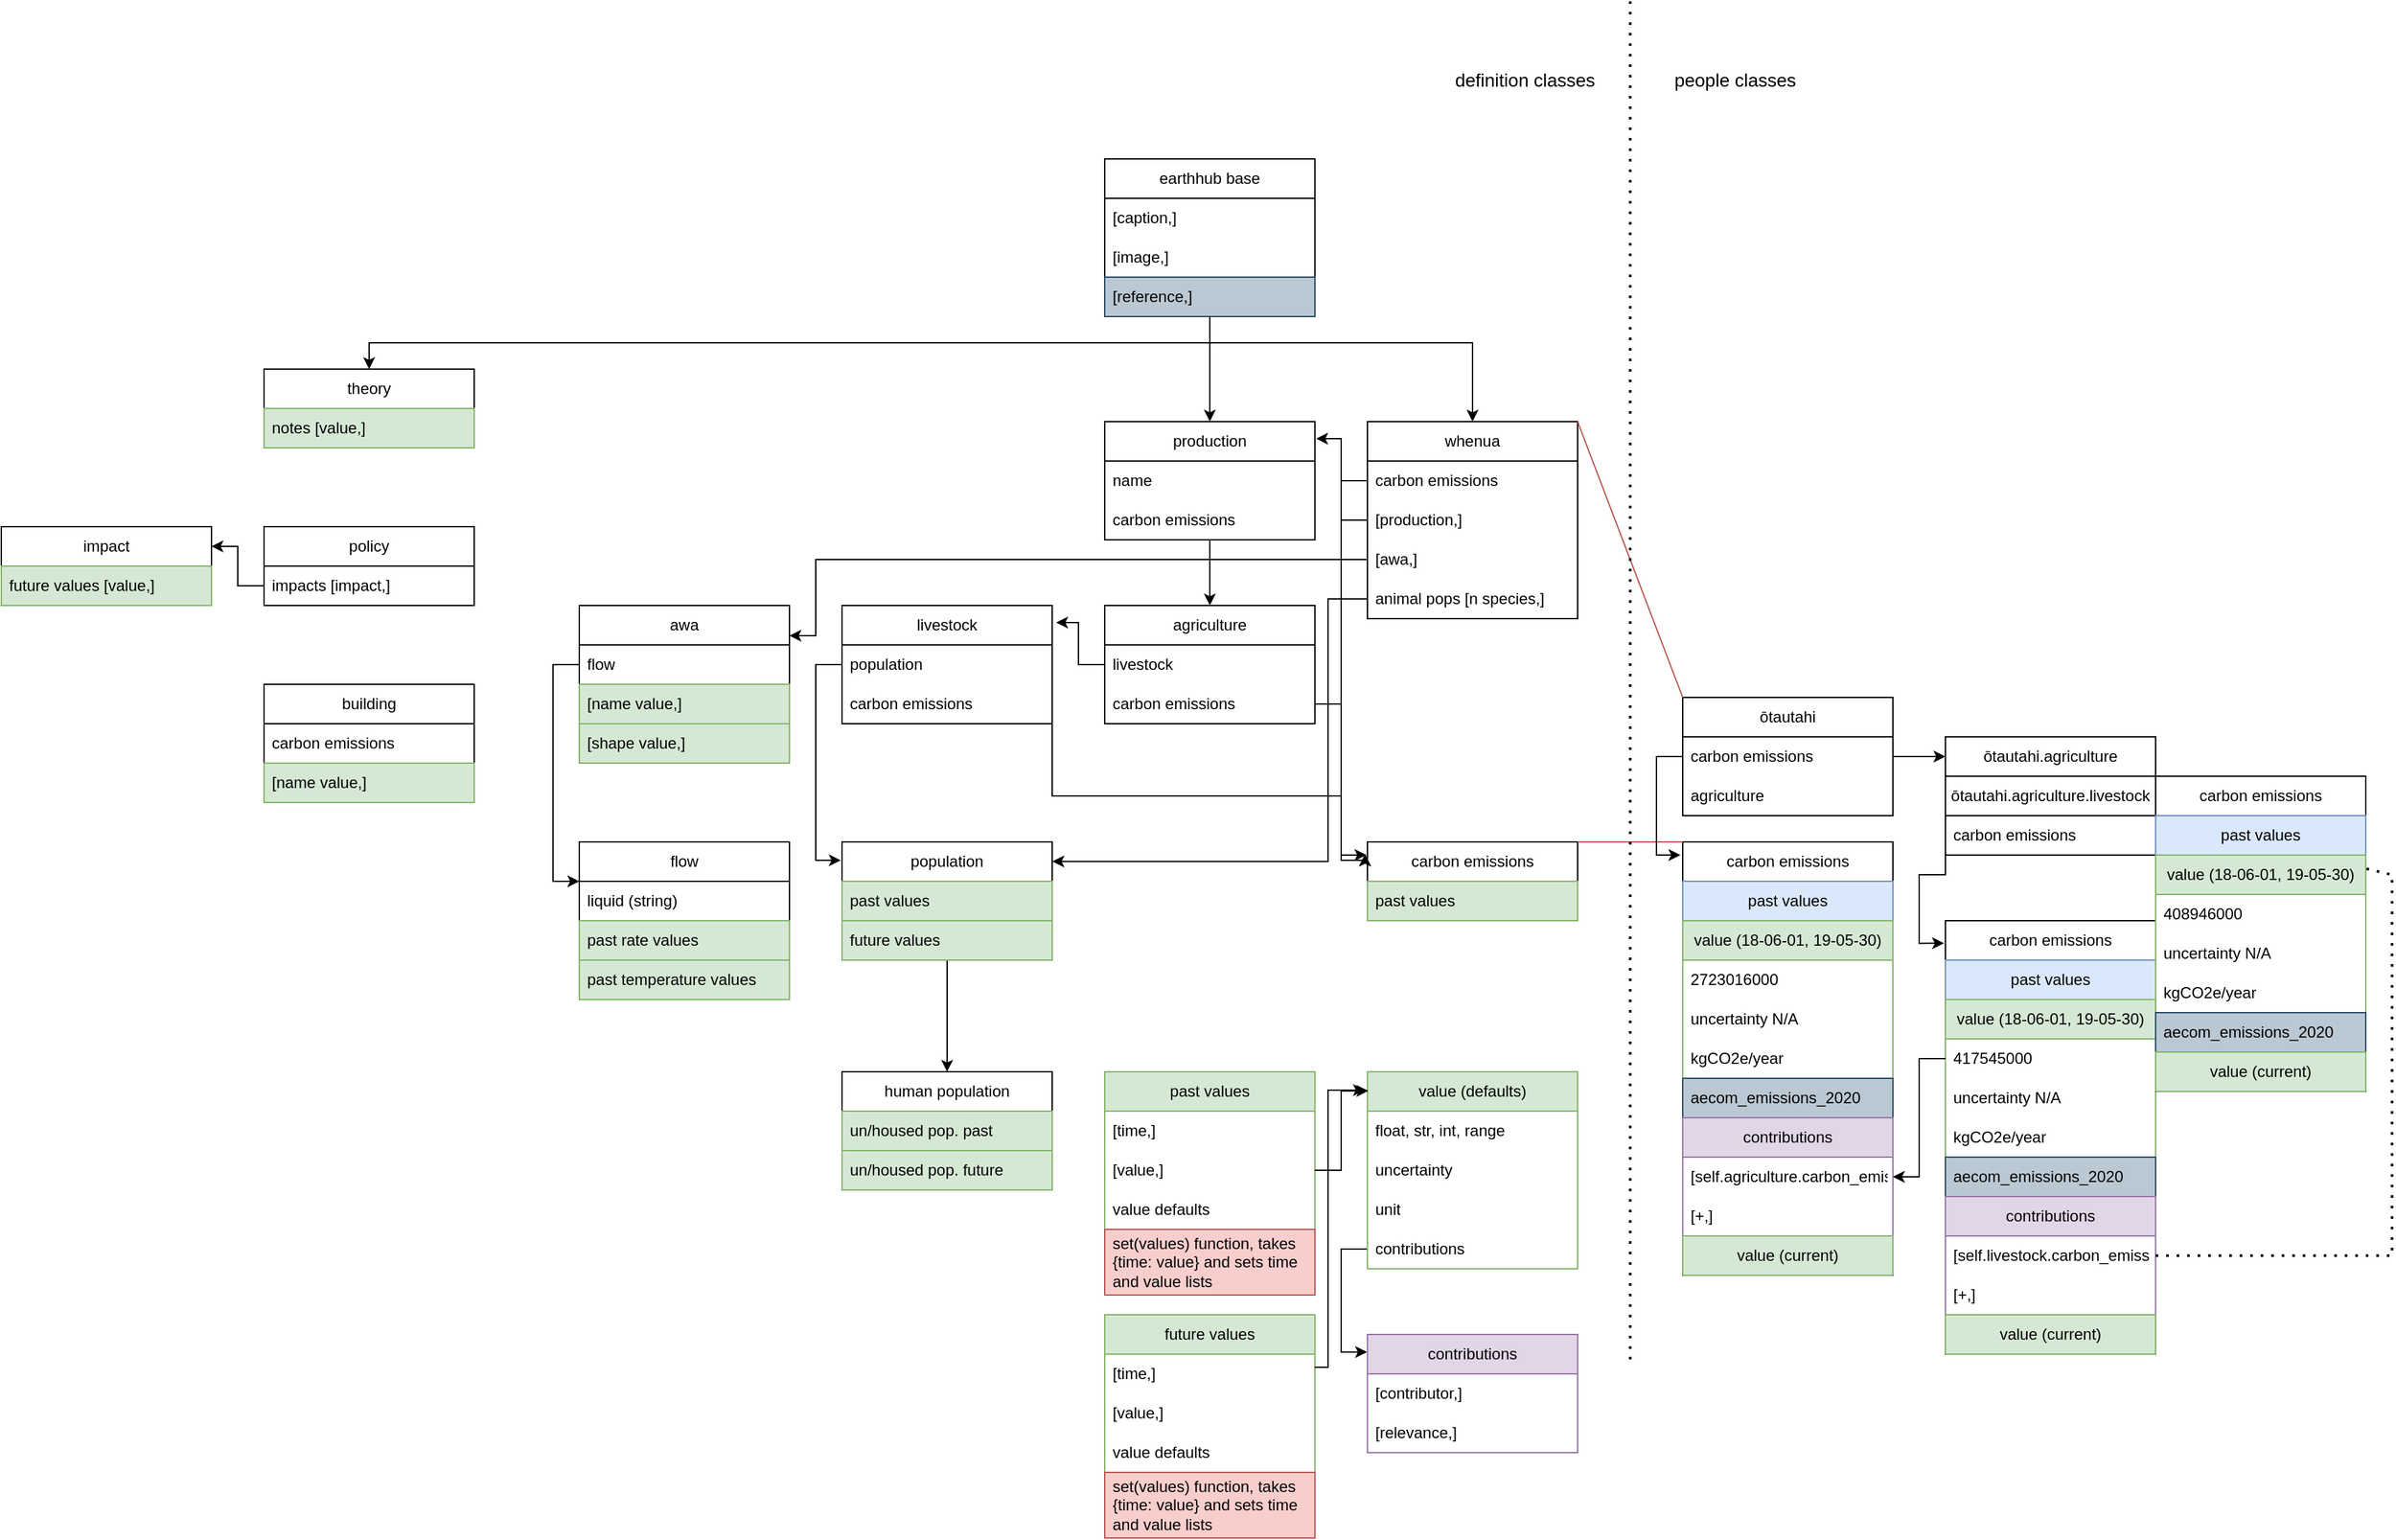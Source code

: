 <mxfile version="21.3.2" type="github">
  <diagram name="Page-1" id="Gqx0jnc86FSgOlrBjDuB">
    <mxGraphModel dx="3088" dy="1969" grid="1" gridSize="10" guides="1" tooltips="1" connect="1" arrows="1" fold="1" page="1" pageScale="1" pageWidth="827" pageHeight="1169" math="0" shadow="0">
      <root>
        <mxCell id="0" />
        <mxCell id="1" parent="0" />
        <mxCell id="dRDU-XyVikj08WUHgWxb-12" style="edgeStyle=orthogonalEdgeStyle;rounded=0;orthogonalLoop=1;jettySize=auto;html=1;entryX=-0.005;entryY=0.166;entryDx=0;entryDy=0;entryPerimeter=0;" parent="1" source="dRDU-XyVikj08WUHgWxb-4" target="dRDU-XyVikj08WUHgWxb-13" edge="1">
          <mxGeometry relative="1" as="geometry">
            <mxPoint x="280" y="120.0" as="targetPoint" />
          </mxGeometry>
        </mxCell>
        <mxCell id="dRDU-XyVikj08WUHgWxb-1" value="whenua" style="swimlane;fontStyle=0;childLayout=stackLayout;horizontal=1;startSize=30;horizontalStack=0;resizeParent=1;resizeParentMax=0;resizeLast=0;collapsible=1;marginBottom=0;whiteSpace=wrap;html=1;rounded=0;" parent="1" vertex="1">
          <mxGeometry x="200" y="-200" width="160" height="150" as="geometry">
            <mxRectangle x="200" y="40" width="80" height="30" as="alternateBounds" />
          </mxGeometry>
        </mxCell>
        <mxCell id="dRDU-XyVikj08WUHgWxb-4" value="carbon emissions" style="text;strokeColor=none;fillColor=none;align=left;verticalAlign=middle;spacingLeft=4;spacingRight=4;overflow=hidden;points=[[0,0.5],[1,0.5]];portConstraint=eastwest;rotatable=0;whiteSpace=wrap;html=1;rounded=0;" parent="dRDU-XyVikj08WUHgWxb-1" vertex="1">
          <mxGeometry y="30" width="160" height="30" as="geometry" />
        </mxCell>
        <mxCell id="dRDU-XyVikj08WUHgWxb-67" value="[production,]" style="text;strokeColor=none;fillColor=none;align=left;verticalAlign=middle;spacingLeft=4;spacingRight=4;overflow=hidden;points=[[0,0.5],[1,0.5]];portConstraint=eastwest;rotatable=0;whiteSpace=wrap;html=1;rounded=0;" parent="dRDU-XyVikj08WUHgWxb-1" vertex="1">
          <mxGeometry y="60" width="160" height="30" as="geometry" />
        </mxCell>
        <mxCell id="dRDU-XyVikj08WUHgWxb-147" value="[awa,]" style="text;strokeColor=none;fillColor=none;align=left;verticalAlign=middle;spacingLeft=4;spacingRight=4;overflow=hidden;points=[[0,0.5],[1,0.5]];portConstraint=eastwest;rotatable=0;whiteSpace=wrap;html=1;rounded=0;" parent="dRDU-XyVikj08WUHgWxb-1" vertex="1">
          <mxGeometry y="90" width="160" height="30" as="geometry" />
        </mxCell>
        <mxCell id="dRDU-XyVikj08WUHgWxb-169" value="animal pops [n species,]" style="text;strokeColor=none;fillColor=none;align=left;verticalAlign=middle;spacingLeft=4;spacingRight=4;overflow=hidden;points=[[0,0.5],[1,0.5]];portConstraint=eastwest;rotatable=0;whiteSpace=wrap;html=1;rounded=0;" parent="dRDU-XyVikj08WUHgWxb-1" vertex="1">
          <mxGeometry y="120" width="160" height="30" as="geometry" />
        </mxCell>
        <mxCell id="dRDU-XyVikj08WUHgWxb-6" value="ōtautahi&lt;br&gt;" style="swimlane;fontStyle=0;childLayout=stackLayout;horizontal=1;startSize=30;horizontalStack=0;resizeParent=1;resizeParentMax=0;resizeLast=0;collapsible=1;marginBottom=0;whiteSpace=wrap;html=1;rounded=0;" parent="1" vertex="1">
          <mxGeometry x="440" y="10" width="160" height="90" as="geometry">
            <mxRectangle x="400" y="40" width="160" height="30" as="alternateBounds" />
          </mxGeometry>
        </mxCell>
        <mxCell id="dRDU-XyVikj08WUHgWxb-7" value="carbon emissions" style="text;strokeColor=none;fillColor=none;align=left;verticalAlign=middle;spacingLeft=4;spacingRight=4;overflow=hidden;points=[[0,0.5],[1,0.5]];portConstraint=eastwest;rotatable=0;whiteSpace=wrap;html=1;rounded=0;" parent="dRDU-XyVikj08WUHgWxb-6" vertex="1">
          <mxGeometry y="30" width="160" height="30" as="geometry" />
        </mxCell>
        <mxCell id="dRDU-XyVikj08WUHgWxb-70" value="agriculture" style="text;strokeColor=none;fillColor=none;align=left;verticalAlign=middle;spacingLeft=4;spacingRight=4;overflow=hidden;points=[[0,0.5],[1,0.5]];portConstraint=eastwest;rotatable=0;whiteSpace=wrap;html=1;rounded=0;" parent="dRDU-XyVikj08WUHgWxb-6" vertex="1">
          <mxGeometry y="60" width="160" height="30" as="geometry" />
        </mxCell>
        <mxCell id="dRDU-XyVikj08WUHgWxb-13" value="carbon emissions" style="swimlane;fontStyle=0;childLayout=stackLayout;horizontal=1;startSize=30;horizontalStack=0;resizeParent=1;resizeParentMax=0;resizeLast=0;collapsible=1;marginBottom=0;whiteSpace=wrap;html=1;rounded=0;" parent="1" vertex="1">
          <mxGeometry x="200" y="120" width="160" height="60" as="geometry">
            <mxRectangle x="400" y="40" width="80" height="30" as="alternateBounds" />
          </mxGeometry>
        </mxCell>
        <mxCell id="dRDU-XyVikj08WUHgWxb-39" value="past values" style="text;strokeColor=#82b366;fillColor=#d5e8d4;align=left;verticalAlign=middle;spacingLeft=4;spacingRight=4;overflow=hidden;points=[[0,0.5],[1,0.5]];portConstraint=eastwest;rotatable=0;whiteSpace=wrap;html=1;rounded=0;" parent="dRDU-XyVikj08WUHgWxb-13" vertex="1">
          <mxGeometry y="30" width="160" height="30" as="geometry" />
        </mxCell>
        <mxCell id="dRDU-XyVikj08WUHgWxb-15" value="carbon emissions" style="swimlane;fontStyle=0;childLayout=stackLayout;horizontal=1;startSize=30;horizontalStack=0;resizeParent=1;resizeParentMax=0;resizeLast=0;collapsible=1;marginBottom=0;whiteSpace=wrap;html=1;rounded=0;" parent="1" vertex="1">
          <mxGeometry x="440" y="120" width="160" height="330" as="geometry">
            <mxRectangle x="400" y="120" width="160" height="30" as="alternateBounds" />
          </mxGeometry>
        </mxCell>
        <mxCell id="dRDU-XyVikj08WUHgWxb-42" value="past values" style="swimlane;fontStyle=0;childLayout=stackLayout;horizontal=1;startSize=30;horizontalStack=0;resizeParent=1;resizeParentMax=0;resizeLast=0;collapsible=1;marginBottom=0;whiteSpace=wrap;html=1;fillColor=#dae8fc;strokeColor=#6c8ebf;rounded=0;" parent="dRDU-XyVikj08WUHgWxb-15" vertex="1">
          <mxGeometry y="30" width="160" height="270" as="geometry">
            <mxRectangle y="30" width="160" height="30" as="alternateBounds" />
          </mxGeometry>
        </mxCell>
        <mxCell id="dRDU-XyVikj08WUHgWxb-50" value="value (18-06-01, 19-05-30)" style="swimlane;fontStyle=0;childLayout=stackLayout;horizontal=1;startSize=30;horizontalStack=0;resizeParent=1;resizeParentMax=0;resizeLast=0;collapsible=1;marginBottom=0;whiteSpace=wrap;html=1;fillColor=#d5e8d4;strokeColor=#82b366;rounded=0;" parent="dRDU-XyVikj08WUHgWxb-42" vertex="1">
          <mxGeometry y="30" width="160" height="240" as="geometry">
            <mxRectangle x="400" y="40" width="80" height="30" as="alternateBounds" />
          </mxGeometry>
        </mxCell>
        <mxCell id="dRDU-XyVikj08WUHgWxb-51" value="2723016000" style="text;strokeColor=none;fillColor=none;align=left;verticalAlign=middle;spacingLeft=4;spacingRight=4;overflow=hidden;points=[[0,0.5],[1,0.5]];portConstraint=eastwest;rotatable=0;whiteSpace=wrap;html=1;rounded=0;" parent="dRDU-XyVikj08WUHgWxb-50" vertex="1">
          <mxGeometry y="30" width="160" height="30" as="geometry" />
        </mxCell>
        <mxCell id="dRDU-XyVikj08WUHgWxb-52" value="uncertainty N/A" style="text;strokeColor=none;fillColor=none;align=left;verticalAlign=middle;spacingLeft=4;spacingRight=4;overflow=hidden;points=[[0,0.5],[1,0.5]];portConstraint=eastwest;rotatable=0;whiteSpace=wrap;html=1;rounded=0;" parent="dRDU-XyVikj08WUHgWxb-50" vertex="1">
          <mxGeometry y="60" width="160" height="30" as="geometry" />
        </mxCell>
        <mxCell id="dRDU-XyVikj08WUHgWxb-53" value="kgCO2e/year" style="text;strokeColor=none;fillColor=none;align=left;verticalAlign=middle;spacingLeft=4;spacingRight=4;overflow=hidden;points=[[0,0.5],[1,0.5]];portConstraint=eastwest;rotatable=0;whiteSpace=wrap;html=1;rounded=0;" parent="dRDU-XyVikj08WUHgWxb-50" vertex="1">
          <mxGeometry y="90" width="160" height="30" as="geometry" />
        </mxCell>
        <mxCell id="dRDU-XyVikj08WUHgWxb-54" value="aecom_emissions_2020" style="text;strokeColor=#23445d;fillColor=#bac8d3;align=left;verticalAlign=middle;spacingLeft=4;spacingRight=4;overflow=hidden;points=[[0,0.5],[1,0.5]];portConstraint=eastwest;rotatable=0;whiteSpace=wrap;html=1;rounded=0;" parent="dRDU-XyVikj08WUHgWxb-50" vertex="1">
          <mxGeometry y="120" width="160" height="30" as="geometry" />
        </mxCell>
        <mxCell id="dRDU-XyVikj08WUHgWxb-62" value="contributions" style="swimlane;fontStyle=0;childLayout=stackLayout;horizontal=1;startSize=30;horizontalStack=0;resizeParent=1;resizeParentMax=0;resizeLast=0;collapsible=1;marginBottom=0;whiteSpace=wrap;html=1;fillColor=#e1d5e7;strokeColor=#9673a6;rounded=0;" parent="dRDU-XyVikj08WUHgWxb-50" vertex="1">
          <mxGeometry y="150" width="160" height="90" as="geometry">
            <mxRectangle x="400" y="40" width="80" height="30" as="alternateBounds" />
          </mxGeometry>
        </mxCell>
        <mxCell id="dRDU-XyVikj08WUHgWxb-63" value="[self.agriculture.carbon_emissions.past_values.2019,]" style="text;strokeColor=none;fillColor=none;align=left;verticalAlign=middle;spacingLeft=4;spacingRight=4;overflow=hidden;points=[[0,0.5],[1,0.5]];portConstraint=eastwest;rotatable=0;whiteSpace=wrap;html=1;rounded=0;" parent="dRDU-XyVikj08WUHgWxb-62" vertex="1">
          <mxGeometry y="30" width="160" height="30" as="geometry" />
        </mxCell>
        <mxCell id="dRDU-XyVikj08WUHgWxb-64" value="[+,]" style="text;strokeColor=none;fillColor=none;align=left;verticalAlign=middle;spacingLeft=4;spacingRight=4;overflow=hidden;points=[[0,0.5],[1,0.5]];portConstraint=eastwest;rotatable=0;whiteSpace=wrap;html=1;rounded=0;" parent="dRDU-XyVikj08WUHgWxb-62" vertex="1">
          <mxGeometry y="60" width="160" height="30" as="geometry" />
        </mxCell>
        <mxCell id="dRDU-XyVikj08WUHgWxb-29" value="value (current)" style="swimlane;fontStyle=0;childLayout=stackLayout;horizontal=1;startSize=30;horizontalStack=0;resizeParent=1;resizeParentMax=0;resizeLast=0;collapsible=1;marginBottom=0;whiteSpace=wrap;html=1;fillColor=#d5e8d4;strokeColor=#82b366;rounded=0;" parent="dRDU-XyVikj08WUHgWxb-15" vertex="1" collapsed="1">
          <mxGeometry y="300" width="160" height="30" as="geometry">
            <mxRectangle y="450" width="160" height="150" as="alternateBounds" />
          </mxGeometry>
        </mxCell>
        <mxCell id="dRDU-XyVikj08WUHgWxb-30" value="unknown" style="text;strokeColor=none;fillColor=none;align=left;verticalAlign=middle;spacingLeft=4;spacingRight=4;overflow=hidden;points=[[0,0.5],[1,0.5]];portConstraint=eastwest;rotatable=0;whiteSpace=wrap;html=1;rounded=0;" parent="dRDU-XyVikj08WUHgWxb-29" vertex="1">
          <mxGeometry y="30" width="160" height="30" as="geometry" />
        </mxCell>
        <mxCell id="dRDU-XyVikj08WUHgWxb-31" value="uncertainty N/A" style="text;strokeColor=none;fillColor=none;align=left;verticalAlign=middle;spacingLeft=4;spacingRight=4;overflow=hidden;points=[[0,0.5],[1,0.5]];portConstraint=eastwest;rotatable=0;whiteSpace=wrap;html=1;rounded=0;" parent="dRDU-XyVikj08WUHgWxb-29" vertex="1">
          <mxGeometry y="60" width="160" height="30" as="geometry" />
        </mxCell>
        <mxCell id="dRDU-XyVikj08WUHgWxb-32" value="kgCO2e/year" style="text;strokeColor=none;fillColor=none;align=left;verticalAlign=middle;spacingLeft=4;spacingRight=4;overflow=hidden;points=[[0,0.5],[1,0.5]];portConstraint=eastwest;rotatable=0;whiteSpace=wrap;html=1;rounded=0;" parent="dRDU-XyVikj08WUHgWxb-29" vertex="1">
          <mxGeometry y="90" width="160" height="30" as="geometry" />
        </mxCell>
        <mxCell id="dRDU-XyVikj08WUHgWxb-33" value="reference N/A" style="text;strokeColor=none;fillColor=none;align=left;verticalAlign=middle;spacingLeft=4;spacingRight=4;overflow=hidden;points=[[0,0.5],[1,0.5]];portConstraint=eastwest;rotatable=0;whiteSpace=wrap;html=1;rounded=0;" parent="dRDU-XyVikj08WUHgWxb-29" vertex="1">
          <mxGeometry y="120" width="160" height="30" as="geometry" />
        </mxCell>
        <mxCell id="dRDU-XyVikj08WUHgWxb-17" value="" style="endArrow=none;html=1;rounded=0;exitX=1;exitY=0;exitDx=0;exitDy=0;entryX=0;entryY=0;entryDx=0;entryDy=0;fillColor=#f8cecc;strokeColor=#b85450;" parent="1" source="dRDU-XyVikj08WUHgWxb-1" target="dRDU-XyVikj08WUHgWxb-6" edge="1">
          <mxGeometry width="50" height="50" relative="1" as="geometry">
            <mxPoint x="420" y="190" as="sourcePoint" />
            <mxPoint x="470" y="140" as="targetPoint" />
          </mxGeometry>
        </mxCell>
        <mxCell id="dRDU-XyVikj08WUHgWxb-60" style="edgeStyle=orthogonalEdgeStyle;rounded=0;orthogonalLoop=1;jettySize=auto;html=1;exitX=0;exitY=0.5;exitDx=0;exitDy=0;entryX=-0.002;entryY=0.149;entryDx=0;entryDy=0;entryPerimeter=0;" parent="1" source="dRDU-XyVikj08WUHgWxb-59" target="dRDU-XyVikj08WUHgWxb-57" edge="1">
          <mxGeometry relative="1" as="geometry" />
        </mxCell>
        <mxCell id="dRDU-XyVikj08WUHgWxb-23" value="value (defaults)" style="swimlane;fontStyle=0;childLayout=stackLayout;horizontal=1;startSize=30;horizontalStack=0;resizeParent=1;resizeParentMax=0;resizeLast=0;collapsible=1;marginBottom=0;whiteSpace=wrap;html=1;fillColor=#d5e8d4;strokeColor=#82b366;rounded=0;" parent="1" vertex="1">
          <mxGeometry x="200" y="295" width="160" height="150" as="geometry">
            <mxRectangle x="200" y="230" width="160" height="30" as="alternateBounds" />
          </mxGeometry>
        </mxCell>
        <mxCell id="dRDU-XyVikj08WUHgWxb-24" value="float, str, int, range" style="text;strokeColor=none;fillColor=none;align=left;verticalAlign=middle;spacingLeft=4;spacingRight=4;overflow=hidden;points=[[0,0.5],[1,0.5]];portConstraint=eastwest;rotatable=0;whiteSpace=wrap;html=1;rounded=0;" parent="dRDU-XyVikj08WUHgWxb-23" vertex="1">
          <mxGeometry y="30" width="160" height="30" as="geometry" />
        </mxCell>
        <mxCell id="dRDU-XyVikj08WUHgWxb-25" value="uncertainty" style="text;strokeColor=none;fillColor=none;align=left;verticalAlign=middle;spacingLeft=4;spacingRight=4;overflow=hidden;points=[[0,0.5],[1,0.5]];portConstraint=eastwest;rotatable=0;whiteSpace=wrap;html=1;rounded=0;" parent="dRDU-XyVikj08WUHgWxb-23" vertex="1">
          <mxGeometry y="60" width="160" height="30" as="geometry" />
        </mxCell>
        <mxCell id="dRDU-XyVikj08WUHgWxb-27" value="unit" style="text;strokeColor=none;fillColor=none;align=left;verticalAlign=middle;spacingLeft=4;spacingRight=4;overflow=hidden;points=[[0,0.5],[1,0.5]];portConstraint=eastwest;rotatable=0;whiteSpace=wrap;html=1;rounded=0;" parent="dRDU-XyVikj08WUHgWxb-23" vertex="1">
          <mxGeometry y="90" width="160" height="30" as="geometry" />
        </mxCell>
        <mxCell id="dRDU-XyVikj08WUHgWxb-59" value="contributions" style="text;strokeColor=none;fillColor=none;align=left;verticalAlign=middle;spacingLeft=4;spacingRight=4;overflow=hidden;points=[[0,0.5],[1,0.5]];portConstraint=eastwest;rotatable=0;whiteSpace=wrap;html=1;rounded=0;" parent="dRDU-XyVikj08WUHgWxb-23" vertex="1">
          <mxGeometry y="120" width="160" height="30" as="geometry" />
        </mxCell>
        <mxCell id="dRDU-XyVikj08WUHgWxb-34" value="past values" style="swimlane;fontStyle=0;childLayout=stackLayout;horizontal=1;startSize=30;horizontalStack=0;resizeParent=1;resizeParentMax=0;resizeLast=0;collapsible=1;marginBottom=0;whiteSpace=wrap;html=1;fillColor=#d5e8d4;strokeColor=#82b366;rounded=0;" parent="1" vertex="1">
          <mxGeometry y="295" width="160" height="170" as="geometry">
            <mxRectangle y="230" width="160" height="30" as="alternateBounds" />
          </mxGeometry>
        </mxCell>
        <mxCell id="dRDU-XyVikj08WUHgWxb-35" value="[time,]" style="text;strokeColor=none;fillColor=none;align=left;verticalAlign=middle;spacingLeft=4;spacingRight=4;overflow=hidden;points=[[0,0.5],[1,0.5]];portConstraint=eastwest;rotatable=0;whiteSpace=wrap;html=1;rounded=0;" parent="dRDU-XyVikj08WUHgWxb-34" vertex="1">
          <mxGeometry y="30" width="160" height="30" as="geometry" />
        </mxCell>
        <mxCell id="dRDU-XyVikj08WUHgWxb-36" value="[value,]" style="text;strokeColor=none;fillColor=none;align=left;verticalAlign=middle;spacingLeft=4;spacingRight=4;overflow=hidden;points=[[0,0.5],[1,0.5]];portConstraint=eastwest;rotatable=0;whiteSpace=wrap;html=1;rounded=0;" parent="dRDU-XyVikj08WUHgWxb-34" vertex="1">
          <mxGeometry y="60" width="160" height="30" as="geometry" />
        </mxCell>
        <mxCell id="Sfd7w1xXgGhJJ65bc5l0-3" value="value defaults" style="text;strokeColor=none;fillColor=none;align=left;verticalAlign=middle;spacingLeft=4;spacingRight=4;overflow=hidden;points=[[0,0.5],[1,0.5]];portConstraint=eastwest;rotatable=0;whiteSpace=wrap;html=1;rounded=0;" vertex="1" parent="dRDU-XyVikj08WUHgWxb-34">
          <mxGeometry y="90" width="160" height="30" as="geometry" />
        </mxCell>
        <mxCell id="Sfd7w1xXgGhJJ65bc5l0-5" value="set(values) function, takes {time: value} and sets time and value lists" style="text;strokeColor=#b85450;fillColor=#f8cecc;align=left;verticalAlign=middle;spacingLeft=4;spacingRight=4;overflow=hidden;points=[[0,0.5],[1,0.5]];portConstraint=eastwest;rotatable=0;whiteSpace=wrap;html=1;rounded=0;" vertex="1" parent="dRDU-XyVikj08WUHgWxb-34">
          <mxGeometry y="120" width="160" height="50" as="geometry" />
        </mxCell>
        <mxCell id="dRDU-XyVikj08WUHgWxb-41" value="" style="endArrow=none;html=1;rounded=0;exitX=1;exitY=0;exitDx=0;exitDy=0;entryX=0;entryY=0;entryDx=0;entryDy=0;fillColor=#f8cecc;strokeColor=#b85450;" parent="1" source="dRDU-XyVikj08WUHgWxb-13" target="dRDU-XyVikj08WUHgWxb-15" edge="1">
          <mxGeometry width="50" height="50" relative="1" as="geometry">
            <mxPoint x="460" y="220" as="sourcePoint" />
            <mxPoint x="510" y="170" as="targetPoint" />
          </mxGeometry>
        </mxCell>
        <mxCell id="dRDU-XyVikj08WUHgWxb-57" value="contributions" style="swimlane;fontStyle=0;childLayout=stackLayout;horizontal=1;startSize=30;horizontalStack=0;resizeParent=1;resizeParentMax=0;resizeLast=0;collapsible=1;marginBottom=0;whiteSpace=wrap;html=1;fillColor=#e1d5e7;strokeColor=#9673a6;rounded=0;" parent="1" vertex="1">
          <mxGeometry x="200" y="495" width="160" height="90" as="geometry">
            <mxRectangle x="400" y="40" width="80" height="30" as="alternateBounds" />
          </mxGeometry>
        </mxCell>
        <mxCell id="dRDU-XyVikj08WUHgWxb-58" value="[contributor,]" style="text;strokeColor=none;fillColor=none;align=left;verticalAlign=middle;spacingLeft=4;spacingRight=4;overflow=hidden;points=[[0,0.5],[1,0.5]];portConstraint=eastwest;rotatable=0;whiteSpace=wrap;html=1;rounded=0;" parent="dRDU-XyVikj08WUHgWxb-57" vertex="1">
          <mxGeometry y="30" width="160" height="30" as="geometry" />
        </mxCell>
        <mxCell id="dRDU-XyVikj08WUHgWxb-61" value="[relevance,]" style="text;strokeColor=none;fillColor=none;align=left;verticalAlign=middle;spacingLeft=4;spacingRight=4;overflow=hidden;points=[[0,0.5],[1,0.5]];portConstraint=eastwest;rotatable=0;whiteSpace=wrap;html=1;rounded=0;" parent="dRDU-XyVikj08WUHgWxb-57" vertex="1">
          <mxGeometry y="60" width="160" height="30" as="geometry" />
        </mxCell>
        <mxCell id="dRDU-XyVikj08WUHgWxb-111" style="edgeStyle=orthogonalEdgeStyle;rounded=0;orthogonalLoop=1;jettySize=auto;html=1;entryX=1.019;entryY=0.144;entryDx=0;entryDy=0;entryPerimeter=0;" parent="1" source="dRDU-XyVikj08WUHgWxb-65" target="dRDU-XyVikj08WUHgWxb-101" edge="1">
          <mxGeometry relative="1" as="geometry" />
        </mxCell>
        <mxCell id="dRDU-XyVikj08WUHgWxb-114" style="edgeStyle=orthogonalEdgeStyle;rounded=0;orthogonalLoop=1;jettySize=auto;html=1;entryX=-0.011;entryY=0.153;entryDx=0;entryDy=0;entryPerimeter=0;" parent="1" source="dRDU-XyVikj08WUHgWxb-66" target="dRDU-XyVikj08WUHgWxb-13" edge="1">
          <mxGeometry relative="1" as="geometry">
            <Array as="points">
              <mxPoint x="180" y="15" />
              <mxPoint x="180" y="134" />
            </Array>
          </mxGeometry>
        </mxCell>
        <mxCell id="dRDU-XyVikj08WUHgWxb-65" value="agriculture" style="swimlane;fontStyle=0;childLayout=stackLayout;horizontal=1;startSize=30;horizontalStack=0;resizeParent=1;resizeParentMax=0;resizeLast=0;collapsible=1;marginBottom=0;whiteSpace=wrap;html=1;rounded=0;" parent="1" vertex="1">
          <mxGeometry y="-60" width="160" height="90" as="geometry">
            <mxRectangle y="-60" width="160" height="30" as="alternateBounds" />
          </mxGeometry>
        </mxCell>
        <mxCell id="dRDU-XyVikj08WUHgWxb-103" value="livestock" style="text;strokeColor=none;fillColor=none;align=left;verticalAlign=middle;spacingLeft=4;spacingRight=4;overflow=hidden;points=[[0,0.5],[1,0.5]];portConstraint=eastwest;rotatable=0;whiteSpace=wrap;html=1;rounded=0;" parent="dRDU-XyVikj08WUHgWxb-65" vertex="1">
          <mxGeometry y="30" width="160" height="30" as="geometry" />
        </mxCell>
        <mxCell id="dRDU-XyVikj08WUHgWxb-66" value="carbon emissions" style="text;strokeColor=none;fillColor=none;align=left;verticalAlign=middle;spacingLeft=4;spacingRight=4;overflow=hidden;points=[[0,0.5],[1,0.5]];portConstraint=eastwest;rotatable=0;whiteSpace=wrap;html=1;rounded=0;" parent="dRDU-XyVikj08WUHgWxb-65" vertex="1">
          <mxGeometry y="60" width="160" height="30" as="geometry" />
        </mxCell>
        <mxCell id="dRDU-XyVikj08WUHgWxb-76" style="edgeStyle=orthogonalEdgeStyle;rounded=0;orthogonalLoop=1;jettySize=auto;html=1;entryX=-0.007;entryY=0.052;entryDx=0;entryDy=0;exitX=0;exitY=0.5;exitDx=0;exitDy=0;entryPerimeter=0;" parent="1" source="dRDU-XyVikj08WUHgWxb-69" target="dRDU-XyVikj08WUHgWxb-72" edge="1">
          <mxGeometry relative="1" as="geometry">
            <Array as="points">
              <mxPoint x="620" y="145" />
              <mxPoint x="620" y="197" />
            </Array>
          </mxGeometry>
        </mxCell>
        <mxCell id="dRDU-XyVikj08WUHgWxb-68" value="ōtautahi.agriculture" style="swimlane;fontStyle=0;childLayout=stackLayout;horizontal=1;startSize=30;horizontalStack=0;resizeParent=1;resizeParentMax=0;resizeLast=0;collapsible=1;marginBottom=0;whiteSpace=wrap;html=1;rounded=0;" parent="1" vertex="1">
          <mxGeometry x="640" y="40" width="160" height="90" as="geometry">
            <mxRectangle x="640" y="40" width="160" height="30" as="alternateBounds" />
          </mxGeometry>
        </mxCell>
        <mxCell id="dRDU-XyVikj08WUHgWxb-117" value="ōtautahi.agriculture.livestock" style="swimlane;fontStyle=0;childLayout=stackLayout;horizontal=1;startSize=30;horizontalStack=0;resizeParent=1;resizeParentMax=0;resizeLast=0;collapsible=1;marginBottom=0;whiteSpace=wrap;html=1;rounded=0;" parent="dRDU-XyVikj08WUHgWxb-68" vertex="1" collapsed="1">
          <mxGeometry y="30" width="160" height="30" as="geometry">
            <mxRectangle y="30" width="160" height="60" as="alternateBounds" />
          </mxGeometry>
        </mxCell>
        <mxCell id="dRDU-XyVikj08WUHgWxb-118" value="carbon emissions" style="text;strokeColor=none;fillColor=none;align=left;verticalAlign=middle;spacingLeft=4;spacingRight=4;overflow=hidden;points=[[0,0.5],[1,0.5]];portConstraint=eastwest;rotatable=0;whiteSpace=wrap;html=1;rounded=0;" parent="dRDU-XyVikj08WUHgWxb-117" vertex="1">
          <mxGeometry y="30" width="160" height="30" as="geometry" />
        </mxCell>
        <mxCell id="dRDU-XyVikj08WUHgWxb-69" value="carbon emissions" style="text;strokeColor=none;fillColor=none;align=left;verticalAlign=middle;spacingLeft=4;spacingRight=4;overflow=hidden;points=[[0,0.5],[1,0.5]];portConstraint=eastwest;rotatable=0;whiteSpace=wrap;html=1;rounded=0;" parent="dRDU-XyVikj08WUHgWxb-68" vertex="1">
          <mxGeometry y="60" width="160" height="30" as="geometry" />
        </mxCell>
        <mxCell id="dRDU-XyVikj08WUHgWxb-72" value="carbon emissions" style="swimlane;fontStyle=0;childLayout=stackLayout;horizontal=1;startSize=30;horizontalStack=0;resizeParent=1;resizeParentMax=0;resizeLast=0;collapsible=1;marginBottom=0;whiteSpace=wrap;html=1;rounded=0;" parent="1" vertex="1">
          <mxGeometry x="640" y="180" width="160" height="330" as="geometry">
            <mxRectangle x="400" y="40" width="80" height="30" as="alternateBounds" />
          </mxGeometry>
        </mxCell>
        <mxCell id="dRDU-XyVikj08WUHgWxb-84" value="past values" style="swimlane;fontStyle=0;childLayout=stackLayout;horizontal=1;startSize=30;horizontalStack=0;resizeParent=1;resizeParentMax=0;resizeLast=0;collapsible=1;marginBottom=0;whiteSpace=wrap;html=1;fillColor=#dae8fc;strokeColor=#6c8ebf;rounded=0;" parent="dRDU-XyVikj08WUHgWxb-72" vertex="1">
          <mxGeometry y="30" width="160" height="270" as="geometry">
            <mxRectangle y="30" width="160" height="30" as="alternateBounds" />
          </mxGeometry>
        </mxCell>
        <mxCell id="dRDU-XyVikj08WUHgWxb-85" value="value (18-06-01, 19-05-30)" style="swimlane;fontStyle=0;childLayout=stackLayout;horizontal=1;startSize=30;horizontalStack=0;resizeParent=1;resizeParentMax=0;resizeLast=0;collapsible=1;marginBottom=0;whiteSpace=wrap;html=1;fillColor=#d5e8d4;strokeColor=#82b366;rounded=0;" parent="dRDU-XyVikj08WUHgWxb-84" vertex="1">
          <mxGeometry y="30" width="160" height="240" as="geometry">
            <mxRectangle x="400" y="40" width="80" height="30" as="alternateBounds" />
          </mxGeometry>
        </mxCell>
        <mxCell id="dRDU-XyVikj08WUHgWxb-86" value="417545000" style="text;strokeColor=none;fillColor=none;align=left;verticalAlign=middle;spacingLeft=4;spacingRight=4;overflow=hidden;points=[[0,0.5],[1,0.5]];portConstraint=eastwest;rotatable=0;whiteSpace=wrap;html=1;rounded=0;" parent="dRDU-XyVikj08WUHgWxb-85" vertex="1">
          <mxGeometry y="30" width="160" height="30" as="geometry" />
        </mxCell>
        <mxCell id="dRDU-XyVikj08WUHgWxb-87" value="uncertainty N/A" style="text;strokeColor=none;fillColor=none;align=left;verticalAlign=middle;spacingLeft=4;spacingRight=4;overflow=hidden;points=[[0,0.5],[1,0.5]];portConstraint=eastwest;rotatable=0;whiteSpace=wrap;html=1;rounded=0;" parent="dRDU-XyVikj08WUHgWxb-85" vertex="1">
          <mxGeometry y="60" width="160" height="30" as="geometry" />
        </mxCell>
        <mxCell id="dRDU-XyVikj08WUHgWxb-88" value="kgCO2e/year" style="text;strokeColor=none;fillColor=none;align=left;verticalAlign=middle;spacingLeft=4;spacingRight=4;overflow=hidden;points=[[0,0.5],[1,0.5]];portConstraint=eastwest;rotatable=0;whiteSpace=wrap;html=1;rounded=0;" parent="dRDU-XyVikj08WUHgWxb-85" vertex="1">
          <mxGeometry y="90" width="160" height="30" as="geometry" />
        </mxCell>
        <mxCell id="dRDU-XyVikj08WUHgWxb-89" value="aecom_emissions_2020" style="text;strokeColor=#23445d;fillColor=#bac8d3;align=left;verticalAlign=middle;spacingLeft=4;spacingRight=4;overflow=hidden;points=[[0,0.5],[1,0.5]];portConstraint=eastwest;rotatable=0;whiteSpace=wrap;html=1;rounded=0;" parent="dRDU-XyVikj08WUHgWxb-85" vertex="1">
          <mxGeometry y="120" width="160" height="30" as="geometry" />
        </mxCell>
        <mxCell id="dRDU-XyVikj08WUHgWxb-98" value="contributions" style="swimlane;fontStyle=0;childLayout=stackLayout;horizontal=1;startSize=30;horizontalStack=0;resizeParent=1;resizeParentMax=0;resizeLast=0;collapsible=1;marginBottom=0;whiteSpace=wrap;html=1;fillColor=#e1d5e7;strokeColor=#9673a6;rounded=0;" parent="dRDU-XyVikj08WUHgWxb-85" vertex="1">
          <mxGeometry y="150" width="160" height="90" as="geometry">
            <mxRectangle y="150" width="160" height="30" as="alternateBounds" />
          </mxGeometry>
        </mxCell>
        <mxCell id="dRDU-XyVikj08WUHgWxb-99" value="[self.livestock.carbon_emissions.past_values.2019,]" style="text;strokeColor=none;fillColor=none;align=left;verticalAlign=middle;spacingLeft=4;spacingRight=4;overflow=hidden;points=[[0,0.5],[1,0.5]];portConstraint=eastwest;rotatable=0;whiteSpace=wrap;html=1;rounded=0;" parent="dRDU-XyVikj08WUHgWxb-98" vertex="1">
          <mxGeometry y="30" width="160" height="30" as="geometry" />
        </mxCell>
        <mxCell id="dRDU-XyVikj08WUHgWxb-100" value="[+,]" style="text;strokeColor=none;fillColor=none;align=left;verticalAlign=middle;spacingLeft=4;spacingRight=4;overflow=hidden;points=[[0,0.5],[1,0.5]];portConstraint=eastwest;rotatable=0;whiteSpace=wrap;html=1;rounded=0;" parent="dRDU-XyVikj08WUHgWxb-98" vertex="1">
          <mxGeometry y="60" width="160" height="30" as="geometry" />
        </mxCell>
        <mxCell id="dRDU-XyVikj08WUHgWxb-79" value="value (current)" style="swimlane;fontStyle=0;childLayout=stackLayout;horizontal=1;startSize=30;horizontalStack=0;resizeParent=1;resizeParentMax=0;resizeLast=0;collapsible=1;marginBottom=0;whiteSpace=wrap;html=1;fillColor=#d5e8d4;strokeColor=#82b366;rounded=0;" parent="dRDU-XyVikj08WUHgWxb-72" vertex="1" collapsed="1">
          <mxGeometry y="300" width="160" height="30" as="geometry">
            <mxRectangle y="450" width="160" height="150" as="alternateBounds" />
          </mxGeometry>
        </mxCell>
        <mxCell id="dRDU-XyVikj08WUHgWxb-80" value="unknown" style="text;strokeColor=none;fillColor=none;align=left;verticalAlign=middle;spacingLeft=4;spacingRight=4;overflow=hidden;points=[[0,0.5],[1,0.5]];portConstraint=eastwest;rotatable=0;whiteSpace=wrap;html=1;rounded=0;" parent="dRDU-XyVikj08WUHgWxb-79" vertex="1">
          <mxGeometry y="30" width="160" height="30" as="geometry" />
        </mxCell>
        <mxCell id="dRDU-XyVikj08WUHgWxb-81" value="uncertainty N/A" style="text;strokeColor=none;fillColor=none;align=left;verticalAlign=middle;spacingLeft=4;spacingRight=4;overflow=hidden;points=[[0,0.5],[1,0.5]];portConstraint=eastwest;rotatable=0;whiteSpace=wrap;html=1;rounded=0;" parent="dRDU-XyVikj08WUHgWxb-79" vertex="1">
          <mxGeometry y="60" width="160" height="30" as="geometry" />
        </mxCell>
        <mxCell id="dRDU-XyVikj08WUHgWxb-82" value="kgCO2e/year" style="text;strokeColor=none;fillColor=none;align=left;verticalAlign=middle;spacingLeft=4;spacingRight=4;overflow=hidden;points=[[0,0.5],[1,0.5]];portConstraint=eastwest;rotatable=0;whiteSpace=wrap;html=1;rounded=0;" parent="dRDU-XyVikj08WUHgWxb-79" vertex="1">
          <mxGeometry y="90" width="160" height="30" as="geometry" />
        </mxCell>
        <mxCell id="dRDU-XyVikj08WUHgWxb-83" value="reference N/A" style="text;strokeColor=none;fillColor=none;align=left;verticalAlign=middle;spacingLeft=4;spacingRight=4;overflow=hidden;points=[[0,0.5],[1,0.5]];portConstraint=eastwest;rotatable=0;whiteSpace=wrap;html=1;rounded=0;" parent="dRDU-XyVikj08WUHgWxb-79" vertex="1">
          <mxGeometry y="120" width="160" height="30" as="geometry" />
        </mxCell>
        <mxCell id="dRDU-XyVikj08WUHgWxb-78" style="edgeStyle=orthogonalEdgeStyle;rounded=0;orthogonalLoop=1;jettySize=auto;html=1;entryX=-0.011;entryY=0.031;entryDx=0;entryDy=0;entryPerimeter=0;" parent="1" source="dRDU-XyVikj08WUHgWxb-7" target="dRDU-XyVikj08WUHgWxb-15" edge="1">
          <mxGeometry relative="1" as="geometry">
            <Array as="points">
              <mxPoint x="420" y="55" />
              <mxPoint x="420" y="130" />
              <mxPoint x="438" y="130" />
            </Array>
          </mxGeometry>
        </mxCell>
        <mxCell id="dRDU-XyVikj08WUHgWxb-110" style="edgeStyle=orthogonalEdgeStyle;rounded=0;orthogonalLoop=1;jettySize=auto;html=1;entryX=-0.006;entryY=0.156;entryDx=0;entryDy=0;entryPerimeter=0;exitX=0;exitY=0.5;exitDx=0;exitDy=0;" parent="1" source="dRDU-XyVikj08WUHgWxb-104" target="dRDU-XyVikj08WUHgWxb-105" edge="1">
          <mxGeometry relative="1" as="geometry" />
        </mxCell>
        <mxCell id="dRDU-XyVikj08WUHgWxb-115" style="edgeStyle=orthogonalEdgeStyle;rounded=0;orthogonalLoop=1;jettySize=auto;html=1;entryX=-0.011;entryY=0.161;entryDx=0;entryDy=0;entryPerimeter=0;exitX=1;exitY=0.5;exitDx=0;exitDy=0;" parent="1" source="dRDU-XyVikj08WUHgWxb-102" target="dRDU-XyVikj08WUHgWxb-13" edge="1">
          <mxGeometry relative="1" as="geometry">
            <Array as="points">
              <mxPoint x="180" y="85" />
              <mxPoint x="180" y="134" />
            </Array>
          </mxGeometry>
        </mxCell>
        <mxCell id="dRDU-XyVikj08WUHgWxb-101" value="livestock" style="swimlane;fontStyle=0;childLayout=stackLayout;horizontal=1;startSize=30;horizontalStack=0;resizeParent=1;resizeParentMax=0;resizeLast=0;collapsible=1;marginBottom=0;whiteSpace=wrap;html=1;rounded=0;" parent="1" vertex="1">
          <mxGeometry x="-200" y="-60" width="160" height="90" as="geometry">
            <mxRectangle x="-200" y="10" width="160" height="30" as="alternateBounds" />
          </mxGeometry>
        </mxCell>
        <mxCell id="dRDU-XyVikj08WUHgWxb-104" value="population" style="text;strokeColor=none;fillColor=none;align=left;verticalAlign=middle;spacingLeft=4;spacingRight=4;overflow=hidden;points=[[0,0.5],[1,0.5]];portConstraint=eastwest;rotatable=0;whiteSpace=wrap;html=1;rounded=0;" parent="dRDU-XyVikj08WUHgWxb-101" vertex="1">
          <mxGeometry y="30" width="160" height="30" as="geometry" />
        </mxCell>
        <mxCell id="dRDU-XyVikj08WUHgWxb-102" value="carbon emissions" style="text;strokeColor=none;fillColor=none;align=left;verticalAlign=middle;spacingLeft=4;spacingRight=4;overflow=hidden;points=[[0,0.5],[1,0.5]];portConstraint=eastwest;rotatable=0;whiteSpace=wrap;html=1;rounded=0;" parent="dRDU-XyVikj08WUHgWxb-101" vertex="1">
          <mxGeometry y="60" width="160" height="30" as="geometry" />
        </mxCell>
        <mxCell id="dRDU-XyVikj08WUHgWxb-189" style="edgeStyle=orthogonalEdgeStyle;rounded=0;orthogonalLoop=1;jettySize=auto;html=1;entryX=0.5;entryY=0;entryDx=0;entryDy=0;" parent="1" source="dRDU-XyVikj08WUHgWxb-105" target="dRDU-XyVikj08WUHgWxb-187" edge="1">
          <mxGeometry relative="1" as="geometry" />
        </mxCell>
        <mxCell id="dRDU-XyVikj08WUHgWxb-105" value="population" style="swimlane;fontStyle=0;childLayout=stackLayout;horizontal=1;startSize=30;horizontalStack=0;resizeParent=1;resizeParentMax=0;resizeLast=0;collapsible=1;marginBottom=0;whiteSpace=wrap;html=1;rounded=0;" parent="1" vertex="1">
          <mxGeometry x="-200" y="120" width="160" height="90" as="geometry">
            <mxRectangle x="400" y="40" width="80" height="30" as="alternateBounds" />
          </mxGeometry>
        </mxCell>
        <mxCell id="dRDU-XyVikj08WUHgWxb-107" value="past values" style="text;strokeColor=#82b366;fillColor=#d5e8d4;align=left;verticalAlign=middle;spacingLeft=4;spacingRight=4;overflow=hidden;points=[[0,0.5],[1,0.5]];portConstraint=eastwest;rotatable=0;whiteSpace=wrap;html=1;rounded=0;" parent="dRDU-XyVikj08WUHgWxb-105" vertex="1">
          <mxGeometry y="30" width="160" height="30" as="geometry" />
        </mxCell>
        <mxCell id="dRDU-XyVikj08WUHgWxb-186" value="future values" style="text;strokeColor=#82b366;fillColor=#d5e8d4;align=left;verticalAlign=middle;spacingLeft=4;spacingRight=4;overflow=hidden;points=[[0,0.5],[1,0.5]];portConstraint=eastwest;rotatable=0;whiteSpace=wrap;html=1;rounded=0;" parent="dRDU-XyVikj08WUHgWxb-105" vertex="1">
          <mxGeometry y="60" width="160" height="30" as="geometry" />
        </mxCell>
        <mxCell id="dRDU-XyVikj08WUHgWxb-113" value="" style="endArrow=none;dashed=1;html=1;dashPattern=1 3;strokeWidth=2;rounded=0;" parent="1" edge="1">
          <mxGeometry width="50" height="50" relative="1" as="geometry">
            <mxPoint x="400" y="-520" as="sourcePoint" />
            <mxPoint x="400" y="520" as="targetPoint" />
          </mxGeometry>
        </mxCell>
        <mxCell id="dRDU-XyVikj08WUHgWxb-116" style="edgeStyle=orthogonalEdgeStyle;rounded=0;orthogonalLoop=1;jettySize=auto;html=1;" parent="1" source="dRDU-XyVikj08WUHgWxb-86" target="dRDU-XyVikj08WUHgWxb-63" edge="1">
          <mxGeometry relative="1" as="geometry" />
        </mxCell>
        <mxCell id="dRDU-XyVikj08WUHgWxb-119" value="carbon emissions" style="swimlane;fontStyle=0;childLayout=stackLayout;horizontal=1;startSize=30;horizontalStack=0;resizeParent=1;resizeParentMax=0;resizeLast=0;collapsible=1;marginBottom=0;whiteSpace=wrap;html=1;rounded=0;" parent="1" vertex="1">
          <mxGeometry x="800" y="70" width="160" height="240" as="geometry">
            <mxRectangle x="800" y="70" width="160" height="30" as="alternateBounds" />
          </mxGeometry>
        </mxCell>
        <mxCell id="dRDU-XyVikj08WUHgWxb-120" value="past values" style="swimlane;fontStyle=0;childLayout=stackLayout;horizontal=1;startSize=30;horizontalStack=0;resizeParent=1;resizeParentMax=0;resizeLast=0;collapsible=1;marginBottom=0;whiteSpace=wrap;html=1;fillColor=#dae8fc;strokeColor=#6c8ebf;rounded=0;" parent="dRDU-XyVikj08WUHgWxb-119" vertex="1">
          <mxGeometry y="30" width="160" height="180" as="geometry">
            <mxRectangle y="30" width="160" height="30" as="alternateBounds" />
          </mxGeometry>
        </mxCell>
        <mxCell id="dRDU-XyVikj08WUHgWxb-121" value="value (18-06-01, 19-05-30)" style="swimlane;fontStyle=0;childLayout=stackLayout;horizontal=1;startSize=30;horizontalStack=0;resizeParent=1;resizeParentMax=0;resizeLast=0;collapsible=1;marginBottom=0;whiteSpace=wrap;html=1;fillColor=#d5e8d4;strokeColor=#82b366;rounded=0;" parent="dRDU-XyVikj08WUHgWxb-120" vertex="1">
          <mxGeometry y="30" width="160" height="150" as="geometry">
            <mxRectangle y="30" width="160" height="30" as="alternateBounds" />
          </mxGeometry>
        </mxCell>
        <mxCell id="dRDU-XyVikj08WUHgWxb-122" value="408946000" style="text;strokeColor=none;fillColor=none;align=left;verticalAlign=middle;spacingLeft=4;spacingRight=4;overflow=hidden;points=[[0,0.5],[1,0.5]];portConstraint=eastwest;rotatable=0;whiteSpace=wrap;html=1;rounded=0;" parent="dRDU-XyVikj08WUHgWxb-121" vertex="1">
          <mxGeometry y="30" width="160" height="30" as="geometry" />
        </mxCell>
        <mxCell id="dRDU-XyVikj08WUHgWxb-123" value="uncertainty N/A" style="text;strokeColor=none;fillColor=none;align=left;verticalAlign=middle;spacingLeft=4;spacingRight=4;overflow=hidden;points=[[0,0.5],[1,0.5]];portConstraint=eastwest;rotatable=0;whiteSpace=wrap;html=1;rounded=0;" parent="dRDU-XyVikj08WUHgWxb-121" vertex="1">
          <mxGeometry y="60" width="160" height="30" as="geometry" />
        </mxCell>
        <mxCell id="dRDU-XyVikj08WUHgWxb-124" value="kgCO2e/year" style="text;strokeColor=none;fillColor=none;align=left;verticalAlign=middle;spacingLeft=4;spacingRight=4;overflow=hidden;points=[[0,0.5],[1,0.5]];portConstraint=eastwest;rotatable=0;whiteSpace=wrap;html=1;rounded=0;" parent="dRDU-XyVikj08WUHgWxb-121" vertex="1">
          <mxGeometry y="90" width="160" height="30" as="geometry" />
        </mxCell>
        <mxCell id="dRDU-XyVikj08WUHgWxb-125" value="aecom_emissions_2020" style="text;strokeColor=#23445d;fillColor=#bac8d3;align=left;verticalAlign=middle;spacingLeft=4;spacingRight=4;overflow=hidden;points=[[0,0.5],[1,0.5]];portConstraint=eastwest;rotatable=0;whiteSpace=wrap;html=1;rounded=0;" parent="dRDU-XyVikj08WUHgWxb-121" vertex="1">
          <mxGeometry y="120" width="160" height="30" as="geometry" />
        </mxCell>
        <mxCell id="dRDU-XyVikj08WUHgWxb-129" value="value (current)" style="swimlane;fontStyle=0;childLayout=stackLayout;horizontal=1;startSize=30;horizontalStack=0;resizeParent=1;resizeParentMax=0;resizeLast=0;collapsible=1;marginBottom=0;whiteSpace=wrap;html=1;fillColor=#d5e8d4;strokeColor=#82b366;rounded=0;" parent="dRDU-XyVikj08WUHgWxb-119" vertex="1" collapsed="1">
          <mxGeometry y="210" width="160" height="30" as="geometry">
            <mxRectangle y="300" width="160" height="150" as="alternateBounds" />
          </mxGeometry>
        </mxCell>
        <mxCell id="dRDU-XyVikj08WUHgWxb-130" value="unknown" style="text;strokeColor=none;fillColor=none;align=left;verticalAlign=middle;spacingLeft=4;spacingRight=4;overflow=hidden;points=[[0,0.5],[1,0.5]];portConstraint=eastwest;rotatable=0;whiteSpace=wrap;html=1;rounded=0;" parent="dRDU-XyVikj08WUHgWxb-129" vertex="1">
          <mxGeometry y="30" width="160" height="30" as="geometry" />
        </mxCell>
        <mxCell id="dRDU-XyVikj08WUHgWxb-131" value="uncertainty N/A" style="text;strokeColor=none;fillColor=none;align=left;verticalAlign=middle;spacingLeft=4;spacingRight=4;overflow=hidden;points=[[0,0.5],[1,0.5]];portConstraint=eastwest;rotatable=0;whiteSpace=wrap;html=1;rounded=0;" parent="dRDU-XyVikj08WUHgWxb-129" vertex="1">
          <mxGeometry y="60" width="160" height="30" as="geometry" />
        </mxCell>
        <mxCell id="dRDU-XyVikj08WUHgWxb-132" value="kgCO2e/year" style="text;strokeColor=none;fillColor=none;align=left;verticalAlign=middle;spacingLeft=4;spacingRight=4;overflow=hidden;points=[[0,0.5],[1,0.5]];portConstraint=eastwest;rotatable=0;whiteSpace=wrap;html=1;rounded=0;" parent="dRDU-XyVikj08WUHgWxb-129" vertex="1">
          <mxGeometry y="90" width="160" height="30" as="geometry" />
        </mxCell>
        <mxCell id="dRDU-XyVikj08WUHgWxb-133" value="reference N/A" style="text;strokeColor=none;fillColor=none;align=left;verticalAlign=middle;spacingLeft=4;spacingRight=4;overflow=hidden;points=[[0,0.5],[1,0.5]];portConstraint=eastwest;rotatable=0;whiteSpace=wrap;html=1;rounded=0;" parent="dRDU-XyVikj08WUHgWxb-129" vertex="1">
          <mxGeometry y="120" width="160" height="30" as="geometry" />
        </mxCell>
        <mxCell id="dRDU-XyVikj08WUHgWxb-139" style="edgeStyle=orthogonalEdgeStyle;rounded=0;orthogonalLoop=1;jettySize=auto;html=1;entryX=0.5;entryY=0;entryDx=0;entryDy=0;" parent="1" source="dRDU-XyVikj08WUHgWxb-136" target="dRDU-XyVikj08WUHgWxb-65" edge="1">
          <mxGeometry relative="1" as="geometry" />
        </mxCell>
        <mxCell id="dRDU-XyVikj08WUHgWxb-136" value="production" style="swimlane;fontStyle=0;childLayout=stackLayout;horizontal=1;startSize=30;horizontalStack=0;resizeParent=1;resizeParentMax=0;resizeLast=0;collapsible=1;marginBottom=0;whiteSpace=wrap;html=1;" parent="1" vertex="1">
          <mxGeometry y="-200" width="160" height="90" as="geometry">
            <mxRectangle x="400" y="40" width="80" height="30" as="alternateBounds" />
          </mxGeometry>
        </mxCell>
        <mxCell id="dRDU-XyVikj08WUHgWxb-137" value="name" style="text;strokeColor=none;fillColor=none;align=left;verticalAlign=middle;spacingLeft=4;spacingRight=4;overflow=hidden;points=[[0,0.5],[1,0.5]];portConstraint=eastwest;rotatable=0;whiteSpace=wrap;html=1;" parent="dRDU-XyVikj08WUHgWxb-136" vertex="1">
          <mxGeometry y="30" width="160" height="30" as="geometry" />
        </mxCell>
        <mxCell id="dRDU-XyVikj08WUHgWxb-138" value="carbon emissions" style="text;strokeColor=none;fillColor=none;align=left;verticalAlign=middle;spacingLeft=4;spacingRight=4;overflow=hidden;points=[[0,0.5],[1,0.5]];portConstraint=eastwest;rotatable=0;whiteSpace=wrap;html=1;rounded=0;" parent="dRDU-XyVikj08WUHgWxb-136" vertex="1">
          <mxGeometry y="60" width="160" height="30" as="geometry" />
        </mxCell>
        <mxCell id="dRDU-XyVikj08WUHgWxb-141" style="edgeStyle=orthogonalEdgeStyle;rounded=0;orthogonalLoop=1;jettySize=auto;html=1;entryX=1.006;entryY=0.144;entryDx=0;entryDy=0;entryPerimeter=0;" parent="1" source="dRDU-XyVikj08WUHgWxb-67" target="dRDU-XyVikj08WUHgWxb-136" edge="1">
          <mxGeometry relative="1" as="geometry" />
        </mxCell>
        <mxCell id="dRDU-XyVikj08WUHgWxb-143" style="edgeStyle=orthogonalEdgeStyle;rounded=0;orthogonalLoop=1;jettySize=auto;html=1;" parent="1" source="dRDU-XyVikj08WUHgWxb-7" edge="1">
          <mxGeometry relative="1" as="geometry">
            <mxPoint x="640" y="55" as="targetPoint" />
            <Array as="points">
              <mxPoint x="640" y="55" />
            </Array>
          </mxGeometry>
        </mxCell>
        <mxCell id="dRDU-XyVikj08WUHgWxb-144" value="" style="endArrow=none;dashed=1;html=1;dashPattern=1 3;strokeWidth=2;rounded=0;exitX=1;exitY=0.5;exitDx=0;exitDy=0;entryX=1.001;entryY=0.069;entryDx=0;entryDy=0;entryPerimeter=0;" parent="1" source="dRDU-XyVikj08WUHgWxb-98" target="dRDU-XyVikj08WUHgWxb-121" edge="1">
          <mxGeometry width="50" height="50" relative="1" as="geometry">
            <mxPoint x="780" y="320" as="sourcePoint" />
            <mxPoint x="830" y="270" as="targetPoint" />
            <Array as="points">
              <mxPoint x="980" y="435" />
              <mxPoint x="980" y="145" />
            </Array>
          </mxGeometry>
        </mxCell>
        <mxCell id="dRDU-XyVikj08WUHgWxb-145" value="awa" style="swimlane;fontStyle=0;childLayout=stackLayout;horizontal=1;startSize=30;horizontalStack=0;resizeParent=1;resizeParentMax=0;resizeLast=0;collapsible=1;marginBottom=0;whiteSpace=wrap;html=1;" parent="1" vertex="1">
          <mxGeometry x="-400" y="-60" width="160" height="120" as="geometry">
            <mxRectangle x="400" y="40" width="80" height="30" as="alternateBounds" />
          </mxGeometry>
        </mxCell>
        <mxCell id="dRDU-XyVikj08WUHgWxb-146" value="flow" style="text;strokeColor=none;fillColor=none;align=left;verticalAlign=middle;spacingLeft=4;spacingRight=4;overflow=hidden;points=[[0,0.5],[1,0.5]];portConstraint=eastwest;rotatable=0;whiteSpace=wrap;html=1;" parent="dRDU-XyVikj08WUHgWxb-145" vertex="1">
          <mxGeometry y="30" width="160" height="30" as="geometry" />
        </mxCell>
        <mxCell id="dRDU-XyVikj08WUHgWxb-164" value="[name value,]" style="text;strokeColor=#82b366;fillColor=#d5e8d4;align=left;verticalAlign=middle;spacingLeft=4;spacingRight=4;overflow=hidden;points=[[0,0.5],[1,0.5]];portConstraint=eastwest;rotatable=0;whiteSpace=wrap;html=1;" parent="dRDU-XyVikj08WUHgWxb-145" vertex="1">
          <mxGeometry y="60" width="160" height="30" as="geometry" />
        </mxCell>
        <mxCell id="dRDU-XyVikj08WUHgWxb-165" value="[shape value,]" style="text;strokeColor=#82b366;fillColor=#d5e8d4;align=left;verticalAlign=middle;spacingLeft=4;spacingRight=4;overflow=hidden;points=[[0,0.5],[1,0.5]];portConstraint=eastwest;rotatable=0;whiteSpace=wrap;html=1;" parent="dRDU-XyVikj08WUHgWxb-145" vertex="1">
          <mxGeometry y="90" width="160" height="30" as="geometry" />
        </mxCell>
        <mxCell id="dRDU-XyVikj08WUHgWxb-148" style="edgeStyle=orthogonalEdgeStyle;rounded=0;orthogonalLoop=1;jettySize=auto;html=1;" parent="1" source="dRDU-XyVikj08WUHgWxb-147" edge="1">
          <mxGeometry relative="1" as="geometry">
            <mxPoint x="-240" y="-37" as="targetPoint" />
            <Array as="points">
              <mxPoint x="-220" y="-95" />
              <mxPoint x="-220" y="-37" />
              <mxPoint x="-240" y="-37" />
            </Array>
          </mxGeometry>
        </mxCell>
        <mxCell id="dRDU-XyVikj08WUHgWxb-149" value="flow" style="swimlane;fontStyle=0;childLayout=stackLayout;horizontal=1;startSize=30;horizontalStack=0;resizeParent=1;resizeParentMax=0;resizeLast=0;collapsible=1;marginBottom=0;whiteSpace=wrap;html=1;" parent="1" vertex="1">
          <mxGeometry x="-400" y="120" width="160" height="120" as="geometry">
            <mxRectangle x="400" y="40" width="80" height="30" as="alternateBounds" />
          </mxGeometry>
        </mxCell>
        <mxCell id="dRDU-XyVikj08WUHgWxb-150" value="liquid (string)" style="text;strokeColor=none;fillColor=none;align=left;verticalAlign=middle;spacingLeft=4;spacingRight=4;overflow=hidden;points=[[0,0.5],[1,0.5]];portConstraint=eastwest;rotatable=0;whiteSpace=wrap;html=1;" parent="dRDU-XyVikj08WUHgWxb-149" vertex="1">
          <mxGeometry y="30" width="160" height="30" as="geometry" />
        </mxCell>
        <mxCell id="dRDU-XyVikj08WUHgWxb-153" value="past rate values" style="text;strokeColor=#82b366;fillColor=#d5e8d4;align=left;verticalAlign=middle;spacingLeft=4;spacingRight=4;overflow=hidden;points=[[0,0.5],[1,0.5]];portConstraint=eastwest;rotatable=0;whiteSpace=wrap;html=1;rounded=0;" parent="dRDU-XyVikj08WUHgWxb-149" vertex="1">
          <mxGeometry y="60" width="160" height="30" as="geometry" />
        </mxCell>
        <mxCell id="dRDU-XyVikj08WUHgWxb-156" value="past temperature values" style="text;strokeColor=#82b366;fillColor=#d5e8d4;align=left;verticalAlign=middle;spacingLeft=4;spacingRight=4;overflow=hidden;points=[[0,0.5],[1,0.5]];portConstraint=eastwest;rotatable=0;whiteSpace=wrap;html=1;rounded=0;" parent="dRDU-XyVikj08WUHgWxb-149" vertex="1">
          <mxGeometry y="90" width="160" height="30" as="geometry" />
        </mxCell>
        <mxCell id="dRDU-XyVikj08WUHgWxb-151" style="edgeStyle=orthogonalEdgeStyle;rounded=0;orthogonalLoop=1;jettySize=auto;html=1;entryX=0;entryY=0.25;entryDx=0;entryDy=0;" parent="1" source="dRDU-XyVikj08WUHgWxb-146" target="dRDU-XyVikj08WUHgWxb-149" edge="1">
          <mxGeometry relative="1" as="geometry" />
        </mxCell>
        <mxCell id="dRDU-XyVikj08WUHgWxb-160" style="edgeStyle=orthogonalEdgeStyle;rounded=0;orthogonalLoop=1;jettySize=auto;html=1;entryX=0.5;entryY=0;entryDx=0;entryDy=0;" parent="1" source="dRDU-XyVikj08WUHgWxb-157" target="dRDU-XyVikj08WUHgWxb-136" edge="1">
          <mxGeometry relative="1" as="geometry" />
        </mxCell>
        <mxCell id="dRDU-XyVikj08WUHgWxb-161" style="edgeStyle=orthogonalEdgeStyle;rounded=0;orthogonalLoop=1;jettySize=auto;html=1;entryX=0.5;entryY=0;entryDx=0;entryDy=0;" parent="1" source="dRDU-XyVikj08WUHgWxb-157" target="dRDU-XyVikj08WUHgWxb-1" edge="1">
          <mxGeometry relative="1" as="geometry">
            <Array as="points">
              <mxPoint x="80" y="-260" />
              <mxPoint x="280" y="-260" />
            </Array>
          </mxGeometry>
        </mxCell>
        <mxCell id="dRDU-XyVikj08WUHgWxb-174" style="edgeStyle=orthogonalEdgeStyle;rounded=0;orthogonalLoop=1;jettySize=auto;html=1;entryX=0.5;entryY=0;entryDx=0;entryDy=0;" parent="1" source="dRDU-XyVikj08WUHgWxb-157" target="dRDU-XyVikj08WUHgWxb-171" edge="1">
          <mxGeometry relative="1" as="geometry">
            <Array as="points">
              <mxPoint x="80" y="-260" />
              <mxPoint x="-560" y="-260" />
            </Array>
          </mxGeometry>
        </mxCell>
        <mxCell id="dRDU-XyVikj08WUHgWxb-157" value="earthhub base" style="swimlane;fontStyle=0;childLayout=stackLayout;horizontal=1;startSize=30;horizontalStack=0;resizeParent=1;resizeParentMax=0;resizeLast=0;collapsible=1;marginBottom=0;whiteSpace=wrap;html=1;" parent="1" vertex="1">
          <mxGeometry y="-400" width="160" height="120" as="geometry">
            <mxRectangle x="400" y="40" width="80" height="30" as="alternateBounds" />
          </mxGeometry>
        </mxCell>
        <mxCell id="dRDU-XyVikj08WUHgWxb-182" value="[caption,]" style="text;strokeColor=none;fillColor=none;align=left;verticalAlign=middle;spacingLeft=4;spacingRight=4;overflow=hidden;points=[[0,0.5],[1,0.5]];portConstraint=eastwest;rotatable=0;whiteSpace=wrap;html=1;" parent="dRDU-XyVikj08WUHgWxb-157" vertex="1">
          <mxGeometry y="30" width="160" height="30" as="geometry" />
        </mxCell>
        <mxCell id="dRDU-XyVikj08WUHgWxb-158" value="[image,]" style="text;strokeColor=none;fillColor=none;align=left;verticalAlign=middle;spacingLeft=4;spacingRight=4;overflow=hidden;points=[[0,0.5],[1,0.5]];portConstraint=eastwest;rotatable=0;whiteSpace=wrap;html=1;" parent="dRDU-XyVikj08WUHgWxb-157" vertex="1">
          <mxGeometry y="60" width="160" height="30" as="geometry" />
        </mxCell>
        <mxCell id="dRDU-XyVikj08WUHgWxb-159" value="[reference,]" style="text;strokeColor=#23445d;fillColor=#bac8d3;align=left;verticalAlign=middle;spacingLeft=4;spacingRight=4;overflow=hidden;points=[[0,0.5],[1,0.5]];portConstraint=eastwest;rotatable=0;whiteSpace=wrap;html=1;" parent="dRDU-XyVikj08WUHgWxb-157" vertex="1">
          <mxGeometry y="90" width="160" height="30" as="geometry" />
        </mxCell>
        <mxCell id="dRDU-XyVikj08WUHgWxb-170" style="edgeStyle=orthogonalEdgeStyle;rounded=0;orthogonalLoop=1;jettySize=auto;html=1;entryX=1.001;entryY=0.165;entryDx=0;entryDy=0;entryPerimeter=0;" parent="1" source="dRDU-XyVikj08WUHgWxb-169" target="dRDU-XyVikj08WUHgWxb-105" edge="1">
          <mxGeometry relative="1" as="geometry">
            <Array as="points">
              <mxPoint x="170" y="-65" />
              <mxPoint x="170" y="135" />
            </Array>
          </mxGeometry>
        </mxCell>
        <mxCell id="dRDU-XyVikj08WUHgWxb-171" value="theory" style="swimlane;fontStyle=0;childLayout=stackLayout;horizontal=1;startSize=30;horizontalStack=0;resizeParent=1;resizeParentMax=0;resizeLast=0;collapsible=1;marginBottom=0;whiteSpace=wrap;html=1;" parent="1" vertex="1">
          <mxGeometry x="-640" y="-240" width="160" height="60" as="geometry">
            <mxRectangle x="-640" y="-240" width="160" height="30" as="alternateBounds" />
          </mxGeometry>
        </mxCell>
        <mxCell id="dRDU-XyVikj08WUHgWxb-173" value="notes [value,]" style="text;strokeColor=#82b366;fillColor=#d5e8d4;align=left;verticalAlign=middle;spacingLeft=4;spacingRight=4;overflow=hidden;points=[[0,0.5],[1,0.5]];portConstraint=eastwest;rotatable=0;whiteSpace=wrap;html=1;" parent="dRDU-XyVikj08WUHgWxb-171" vertex="1">
          <mxGeometry y="30" width="160" height="30" as="geometry" />
        </mxCell>
        <mxCell id="dRDU-XyVikj08WUHgWxb-175" value="policy" style="swimlane;fontStyle=0;childLayout=stackLayout;horizontal=1;startSize=30;horizontalStack=0;resizeParent=1;resizeParentMax=0;resizeLast=0;collapsible=1;marginBottom=0;whiteSpace=wrap;html=1;" parent="1" vertex="1">
          <mxGeometry x="-640" y="-120" width="160" height="60" as="geometry">
            <mxRectangle x="-640" y="-120" width="160" height="30" as="alternateBounds" />
          </mxGeometry>
        </mxCell>
        <mxCell id="dRDU-XyVikj08WUHgWxb-177" value="impacts [impact,]" style="text;align=left;verticalAlign=middle;spacingLeft=4;spacingRight=4;overflow=hidden;points=[[0,0.5],[1,0.5]];portConstraint=eastwest;rotatable=0;whiteSpace=wrap;html=1;" parent="dRDU-XyVikj08WUHgWxb-175" vertex="1">
          <mxGeometry y="30" width="160" height="30" as="geometry" />
        </mxCell>
        <mxCell id="dRDU-XyVikj08WUHgWxb-178" value="impact" style="swimlane;fontStyle=0;childLayout=stackLayout;horizontal=1;startSize=30;horizontalStack=0;resizeParent=1;resizeParentMax=0;resizeLast=0;collapsible=1;marginBottom=0;whiteSpace=wrap;html=1;" parent="1" vertex="1">
          <mxGeometry x="-840" y="-120" width="160" height="60" as="geometry">
            <mxRectangle x="-840" y="-120" width="160" height="30" as="alternateBounds" />
          </mxGeometry>
        </mxCell>
        <mxCell id="dRDU-XyVikj08WUHgWxb-179" value="future values [value,]" style="text;strokeColor=#82b366;fillColor=#d5e8d4;align=left;verticalAlign=middle;spacingLeft=4;spacingRight=4;overflow=hidden;points=[[0,0.5],[1,0.5]];portConstraint=eastwest;rotatable=0;whiteSpace=wrap;html=1;" parent="dRDU-XyVikj08WUHgWxb-178" vertex="1">
          <mxGeometry y="30" width="160" height="30" as="geometry" />
        </mxCell>
        <mxCell id="dRDU-XyVikj08WUHgWxb-181" style="edgeStyle=orthogonalEdgeStyle;rounded=0;orthogonalLoop=1;jettySize=auto;html=1;entryX=1;entryY=0.25;entryDx=0;entryDy=0;" parent="1" source="dRDU-XyVikj08WUHgWxb-177" target="dRDU-XyVikj08WUHgWxb-178" edge="1">
          <mxGeometry relative="1" as="geometry" />
        </mxCell>
        <mxCell id="dRDU-XyVikj08WUHgWxb-183" value="future values" style="swimlane;fontStyle=0;childLayout=stackLayout;horizontal=1;startSize=30;horizontalStack=0;resizeParent=1;resizeParentMax=0;resizeLast=0;collapsible=1;marginBottom=0;whiteSpace=wrap;html=1;fillColor=#d5e8d4;strokeColor=#82b366;rounded=0;" parent="1" vertex="1">
          <mxGeometry y="480" width="160" height="170" as="geometry">
            <mxRectangle y="230" width="160" height="30" as="alternateBounds" />
          </mxGeometry>
        </mxCell>
        <mxCell id="dRDU-XyVikj08WUHgWxb-184" value="[time,]" style="text;strokeColor=none;fillColor=none;align=left;verticalAlign=middle;spacingLeft=4;spacingRight=4;overflow=hidden;points=[[0,0.5],[1,0.5]];portConstraint=eastwest;rotatable=0;whiteSpace=wrap;html=1;rounded=0;" parent="dRDU-XyVikj08WUHgWxb-183" vertex="1">
          <mxGeometry y="30" width="160" height="30" as="geometry" />
        </mxCell>
        <mxCell id="dRDU-XyVikj08WUHgWxb-185" value="[value,]" style="text;strokeColor=none;fillColor=none;align=left;verticalAlign=middle;spacingLeft=4;spacingRight=4;overflow=hidden;points=[[0,0.5],[1,0.5]];portConstraint=eastwest;rotatable=0;whiteSpace=wrap;html=1;rounded=0;" parent="dRDU-XyVikj08WUHgWxb-183" vertex="1">
          <mxGeometry y="60" width="160" height="30" as="geometry" />
        </mxCell>
        <mxCell id="Sfd7w1xXgGhJJ65bc5l0-4" value="value defaults" style="text;strokeColor=none;fillColor=none;align=left;verticalAlign=middle;spacingLeft=4;spacingRight=4;overflow=hidden;points=[[0,0.5],[1,0.5]];portConstraint=eastwest;rotatable=0;whiteSpace=wrap;html=1;rounded=0;" vertex="1" parent="dRDU-XyVikj08WUHgWxb-183">
          <mxGeometry y="90" width="160" height="30" as="geometry" />
        </mxCell>
        <mxCell id="Sfd7w1xXgGhJJ65bc5l0-6" value="set(values) function, takes {time: value} and sets time and value lists" style="text;strokeColor=#b85450;fillColor=#f8cecc;align=left;verticalAlign=middle;spacingLeft=4;spacingRight=4;overflow=hidden;points=[[0,0.5],[1,0.5]];portConstraint=eastwest;rotatable=0;whiteSpace=wrap;html=1;rounded=0;" vertex="1" parent="dRDU-XyVikj08WUHgWxb-183">
          <mxGeometry y="120" width="160" height="50" as="geometry" />
        </mxCell>
        <mxCell id="dRDU-XyVikj08WUHgWxb-187" value="human population" style="swimlane;fontStyle=0;childLayout=stackLayout;horizontal=1;startSize=30;horizontalStack=0;resizeParent=1;resizeParentMax=0;resizeLast=0;collapsible=1;marginBottom=0;whiteSpace=wrap;html=1;" parent="1" vertex="1">
          <mxGeometry x="-200" y="295" width="160" height="90" as="geometry">
            <mxRectangle x="-200" y="280" width="160" height="30" as="alternateBounds" />
          </mxGeometry>
        </mxCell>
        <mxCell id="dRDU-XyVikj08WUHgWxb-190" value="un/housed pop. past" style="text;strokeColor=#82b366;fillColor=#d5e8d4;align=left;verticalAlign=middle;spacingLeft=4;spacingRight=4;overflow=hidden;points=[[0,0.5],[1,0.5]];portConstraint=eastwest;rotatable=0;whiteSpace=wrap;html=1;" parent="dRDU-XyVikj08WUHgWxb-187" vertex="1">
          <mxGeometry y="30" width="160" height="30" as="geometry" />
        </mxCell>
        <mxCell id="dRDU-XyVikj08WUHgWxb-194" value="un/housed pop. future" style="text;strokeColor=#82b366;fillColor=#d5e8d4;align=left;verticalAlign=middle;spacingLeft=4;spacingRight=4;overflow=hidden;points=[[0,0.5],[1,0.5]];portConstraint=eastwest;rotatable=0;whiteSpace=wrap;html=1;rounded=0;" parent="dRDU-XyVikj08WUHgWxb-187" vertex="1">
          <mxGeometry y="60" width="160" height="30" as="geometry" />
        </mxCell>
        <mxCell id="dRDU-XyVikj08WUHgWxb-192" style="edgeStyle=orthogonalEdgeStyle;rounded=0;orthogonalLoop=1;jettySize=auto;html=1;entryX=0.004;entryY=0.097;entryDx=0;entryDy=0;entryPerimeter=0;" parent="1" source="dRDU-XyVikj08WUHgWxb-36" target="dRDU-XyVikj08WUHgWxb-23" edge="1">
          <mxGeometry relative="1" as="geometry" />
        </mxCell>
        <mxCell id="dRDU-XyVikj08WUHgWxb-193" style="edgeStyle=orthogonalEdgeStyle;rounded=0;orthogonalLoop=1;jettySize=auto;html=1;entryX=-0.012;entryY=0.093;entryDx=0;entryDy=0;entryPerimeter=0;" parent="1" source="dRDU-XyVikj08WUHgWxb-183" target="dRDU-XyVikj08WUHgWxb-23" edge="1">
          <mxGeometry relative="1" as="geometry">
            <Array as="points">
              <mxPoint x="170" y="520" />
              <mxPoint x="170" y="309" />
            </Array>
            <mxPoint x="160" y="500" as="sourcePoint" />
          </mxGeometry>
        </mxCell>
        <mxCell id="dRDU-XyVikj08WUHgWxb-195" value="building" style="swimlane;fontStyle=0;childLayout=stackLayout;horizontal=1;startSize=30;horizontalStack=0;resizeParent=1;resizeParentMax=0;resizeLast=0;collapsible=1;marginBottom=0;whiteSpace=wrap;html=1;" parent="1" vertex="1">
          <mxGeometry x="-640" width="160" height="90" as="geometry">
            <mxRectangle x="-640" width="160" height="30" as="alternateBounds" />
          </mxGeometry>
        </mxCell>
        <mxCell id="dRDU-XyVikj08WUHgWxb-196" value="carbon emissions" style="text;strokeColor=none;fillColor=none;align=left;verticalAlign=middle;spacingLeft=4;spacingRight=4;overflow=hidden;points=[[0,0.5],[1,0.5]];portConstraint=eastwest;rotatable=0;whiteSpace=wrap;html=1;" parent="dRDU-XyVikj08WUHgWxb-195" vertex="1">
          <mxGeometry y="30" width="160" height="30" as="geometry" />
        </mxCell>
        <mxCell id="dRDU-XyVikj08WUHgWxb-197" value="[name value,]" style="text;strokeColor=#82b366;fillColor=#d5e8d4;align=left;verticalAlign=middle;spacingLeft=4;spacingRight=4;overflow=hidden;points=[[0,0.5],[1,0.5]];portConstraint=eastwest;rotatable=0;whiteSpace=wrap;html=1;" parent="dRDU-XyVikj08WUHgWxb-195" vertex="1">
          <mxGeometry y="60" width="160" height="30" as="geometry" />
        </mxCell>
        <mxCell id="Sfd7w1xXgGhJJ65bc5l0-1" value="definition classes" style="text;html=1;strokeColor=none;fillColor=none;align=center;verticalAlign=middle;whiteSpace=wrap;rounded=0;fontSize=14;fontStyle=0;" vertex="1" parent="1">
          <mxGeometry x="240" y="-480" width="160" height="40" as="geometry" />
        </mxCell>
        <mxCell id="Sfd7w1xXgGhJJ65bc5l0-2" value="people classes" style="text;html=1;strokeColor=none;fillColor=none;align=center;verticalAlign=middle;whiteSpace=wrap;rounded=0;fontSize=14;fontStyle=0;" vertex="1" parent="1">
          <mxGeometry x="400" y="-480" width="160" height="40" as="geometry" />
        </mxCell>
      </root>
    </mxGraphModel>
  </diagram>
</mxfile>
